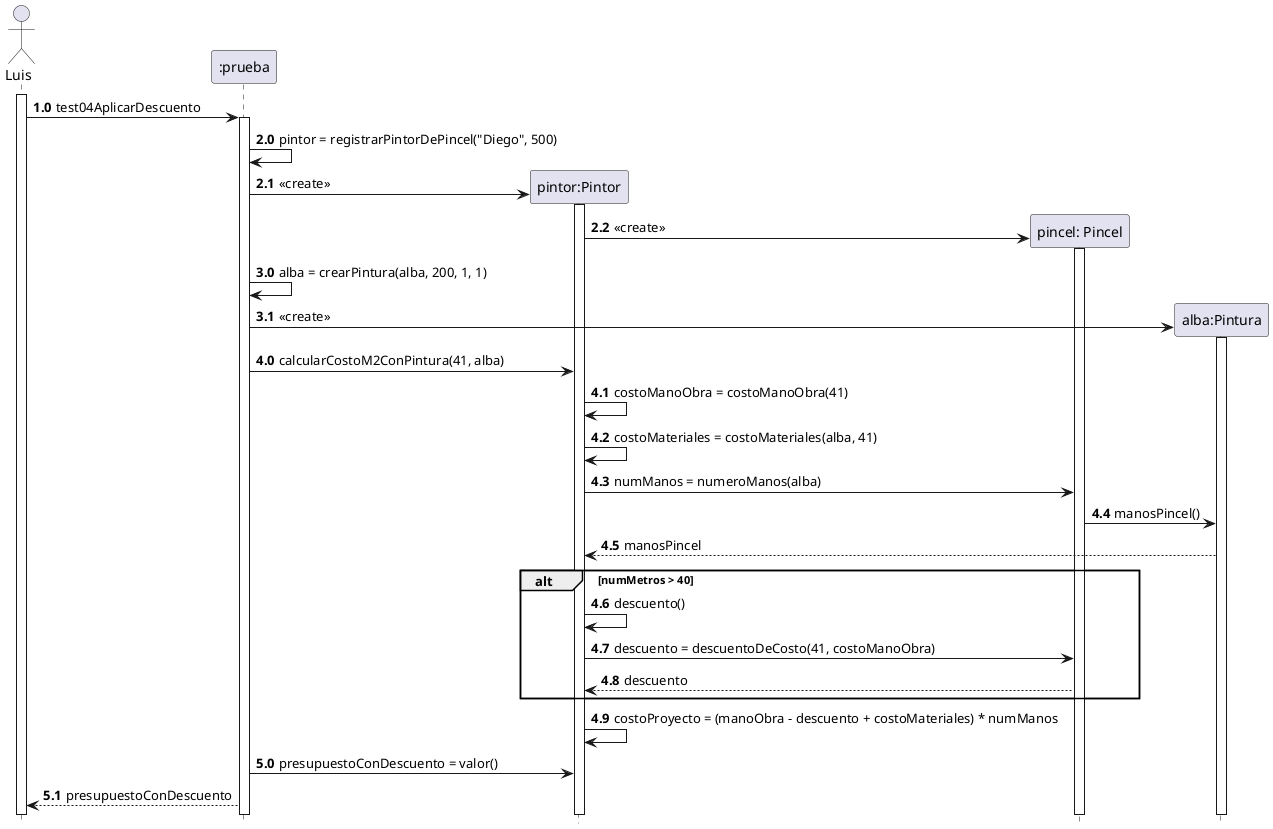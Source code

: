 @startuml test04AplicarDescuentoMas40M2
    hide footbox
    skinparam classAttributeIconSize 0
   
    autonumber 1.0
    actor Luis
    activate Luis
    Luis -> ":prueba" as prueba: test04AplicarDescuento
    activate prueba
    
    autonumber 2.0
    prueba -> prueba: pintor = registrarPintorDePincel("Diego", 500)

    create "pintor:Pintor" as pintor
    prueba -> pintor: << create >>
    activate pintor

    create "pincel: Pincel" as pincel
    pintor -> pincel: << create >>
    activate pincel

    autonumber 3.0
    prueba -> prueba: alba = crearPintura(alba, 200, 1, 1)

    create "alba:Pintura" as alba
    prueba -> alba: << create >>
    activate alba

    autonumber 4.0
    prueba -> pintor: calcularCostoM2ConPintura(41, alba)


    pintor -> pintor: costoManoObra = costoManoObra(41)
    pintor -> pintor: costoMateriales = costoMateriales(alba, 41)

    pintor -> pincel: numManos = numeroManos(alba)
    pincel -> alba: manosPincel()
    alba --> pintor: manosPincel

    alt numMetros > 40
        pintor -> pintor: descuento()
        pintor -> pincel: descuento = descuentoDeCosto(41, costoManoObra)
        pincel --> pintor: descuento
    end

    pintor -> pintor: costoProyecto = (manoObra - descuento + costoMateriales) * numManos


    autonumber 5.0
    prueba -> pintor: presupuestoConDescuento = valor()    
    prueba --> Luis: presupuestoConDescuento

@enduml